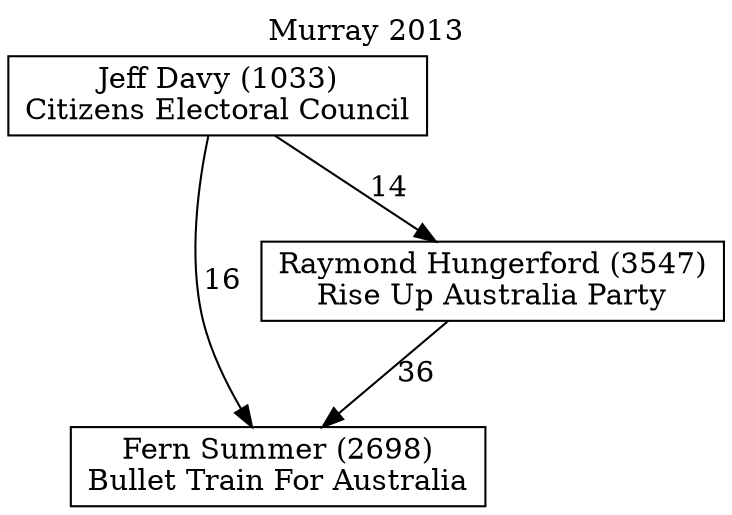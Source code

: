 // House preference flow
digraph "Fern Summer (2698)_Murray_2013" {
	graph [label="Murray 2013" labelloc=t mclimit=10]
	node [shape=box]
	"Fern Summer (2698)" [label="Fern Summer (2698)
Bullet Train For Australia"]
	"Raymond Hungerford (3547)" [label="Raymond Hungerford (3547)
Rise Up Australia Party"]
	"Jeff Davy (1033)" [label="Jeff Davy (1033)
Citizens Electoral Council"]
	"Raymond Hungerford (3547)" -> "Fern Summer (2698)" [label=36]
	"Jeff Davy (1033)" -> "Raymond Hungerford (3547)" [label=14]
	"Jeff Davy (1033)" -> "Fern Summer (2698)" [label=16]
}
